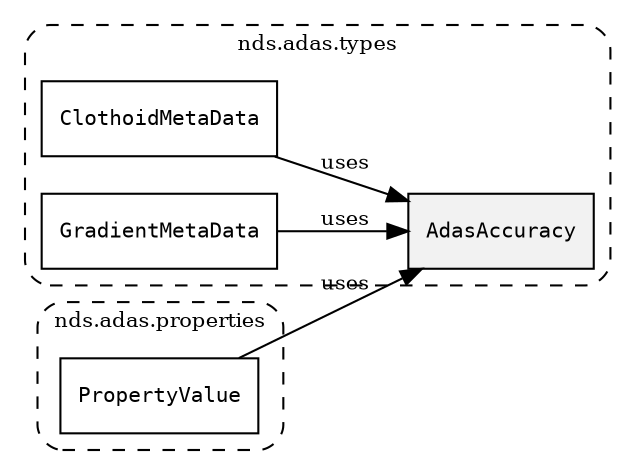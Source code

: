 /**
 * This dot file creates symbol collaboration diagram for AdasAccuracy.
 */
digraph ZSERIO
{
    node [shape=box, fontsize=10];
    rankdir="LR";
    fontsize=10;
    tooltip="AdasAccuracy collaboration diagram";

    subgraph "cluster_nds.adas.types"
    {
        style="dashed, rounded";
        label="nds.adas.types";
        tooltip="Package nds.adas.types";
        href="../../../content/packages/nds.adas.types.html#Package-nds-adas-types";
        target="_parent";

        "AdasAccuracy" [style="filled", fillcolor="#0000000D", target="_parent", label=<<font face="monospace"><table align="center" border="0" cellspacing="0" cellpadding="0"><tr><td href="../../../content/packages/nds.adas.types.html#Enum-AdasAccuracy" title="Enum defined in nds.adas.types">AdasAccuracy</td></tr></table></font>>];
        "ClothoidMetaData" [target="_parent", label=<<font face="monospace"><table align="center" border="0" cellspacing="0" cellpadding="0"><tr><td href="../../../content/packages/nds.adas.types.html#Structure-ClothoidMetaData" title="Structure defined in nds.adas.types">ClothoidMetaData</td></tr></table></font>>];
        "GradientMetaData" [target="_parent", label=<<font face="monospace"><table align="center" border="0" cellspacing="0" cellpadding="0"><tr><td href="../../../content/packages/nds.adas.types.html#Structure-GradientMetaData" title="Structure defined in nds.adas.types">GradientMetaData</td></tr></table></font>>];
    }

    subgraph "cluster_nds.adas.properties"
    {
        style="dashed, rounded";
        label="nds.adas.properties";
        tooltip="Package nds.adas.properties";
        href="../../../content/packages/nds.adas.properties.html#Package-nds-adas-properties";
        target="_parent";

        "PropertyValue" [target="_parent", label=<<font face="monospace"><table align="center" border="0" cellspacing="0" cellpadding="0"><tr><td href="../../../content/packages/nds.adas.properties.html#Choice-PropertyValue" title="Choice defined in nds.adas.properties">PropertyValue</td></tr></table></font>>];
    }

    "ClothoidMetaData" -> "AdasAccuracy" [label="uses", fontsize=10];
    "GradientMetaData" -> "AdasAccuracy" [label="uses", fontsize=10];
    "PropertyValue" -> "AdasAccuracy" [label="uses", fontsize=10];
}

